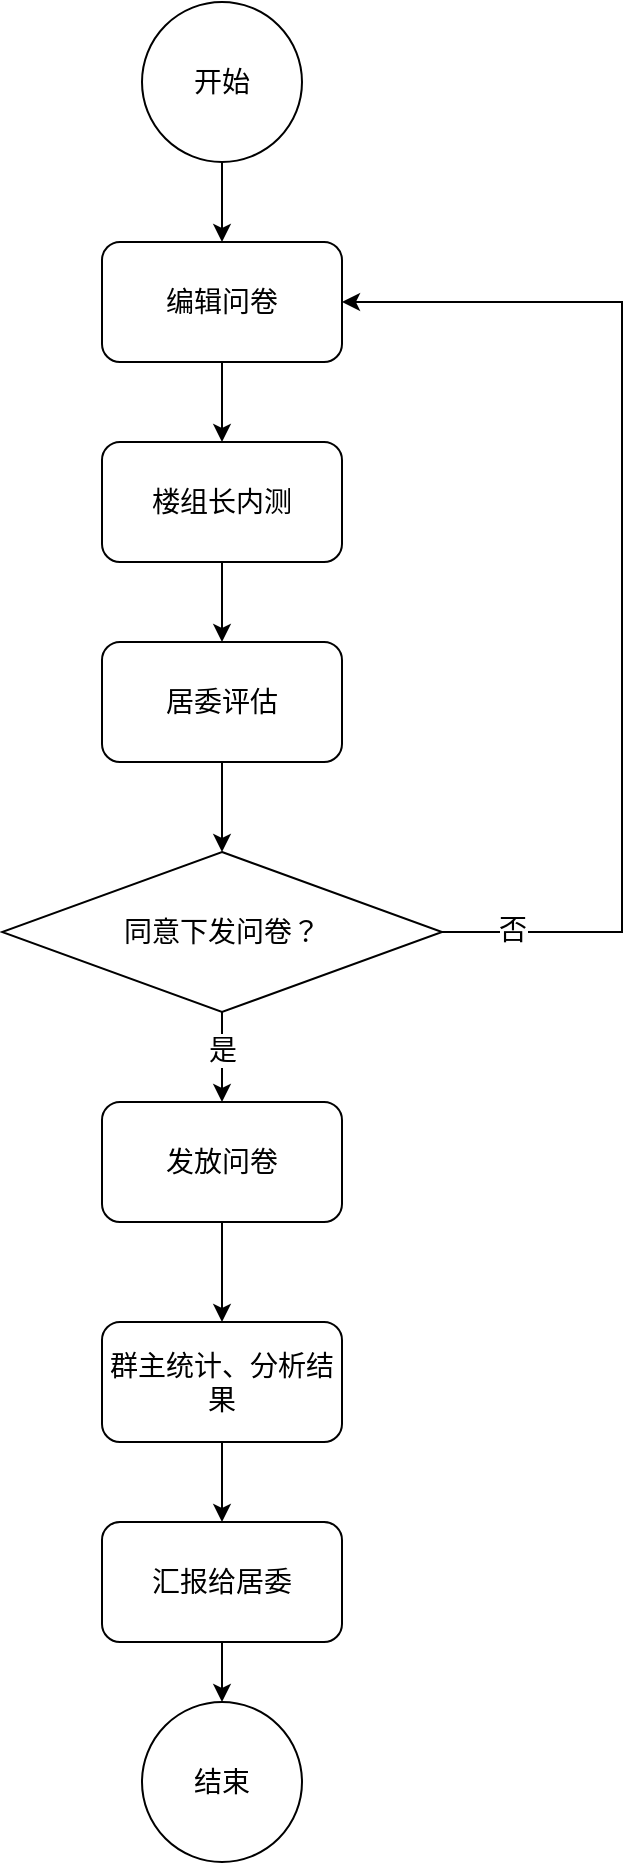 <mxfile version="17.4.0" type="github">
  <diagram id="qb2QijtlPLX8Nrxyc3IW" name="Page-1">
    <mxGraphModel dx="946" dy="551" grid="1" gridSize="10" guides="1" tooltips="1" connect="1" arrows="1" fold="1" page="1" pageScale="1" pageWidth="827" pageHeight="1169" math="0" shadow="0">
      <root>
        <mxCell id="0" />
        <mxCell id="1" parent="0" />
        <mxCell id="e_Ku7SED3-dMAhRjCooA-3" style="edgeStyle=orthogonalEdgeStyle;rounded=0;orthogonalLoop=1;jettySize=auto;html=1;exitX=0.5;exitY=1;exitDx=0;exitDy=0;entryX=0.5;entryY=0;entryDx=0;entryDy=0;fontSize=14;" edge="1" parent="1" source="e_Ku7SED3-dMAhRjCooA-1" target="e_Ku7SED3-dMAhRjCooA-2">
          <mxGeometry relative="1" as="geometry" />
        </mxCell>
        <mxCell id="e_Ku7SED3-dMAhRjCooA-1" value="开始" style="ellipse;whiteSpace=wrap;html=1;aspect=fixed;fontSize=14;" vertex="1" parent="1">
          <mxGeometry x="160" y="80" width="80" height="80" as="geometry" />
        </mxCell>
        <mxCell id="e_Ku7SED3-dMAhRjCooA-5" style="edgeStyle=orthogonalEdgeStyle;rounded=0;orthogonalLoop=1;jettySize=auto;html=1;exitX=0.5;exitY=1;exitDx=0;exitDy=0;entryX=0.5;entryY=0;entryDx=0;entryDy=0;fontSize=14;" edge="1" parent="1" source="e_Ku7SED3-dMAhRjCooA-2" target="e_Ku7SED3-dMAhRjCooA-4">
          <mxGeometry relative="1" as="geometry" />
        </mxCell>
        <mxCell id="e_Ku7SED3-dMAhRjCooA-2" value="编辑问卷" style="rounded=1;whiteSpace=wrap;html=1;fontSize=14;" vertex="1" parent="1">
          <mxGeometry x="140" y="200" width="120" height="60" as="geometry" />
        </mxCell>
        <mxCell id="e_Ku7SED3-dMAhRjCooA-7" style="edgeStyle=orthogonalEdgeStyle;rounded=0;orthogonalLoop=1;jettySize=auto;html=1;exitX=0.5;exitY=1;exitDx=0;exitDy=0;entryX=0.5;entryY=0;entryDx=0;entryDy=0;fontSize=14;" edge="1" parent="1" source="e_Ku7SED3-dMAhRjCooA-4" target="e_Ku7SED3-dMAhRjCooA-6">
          <mxGeometry relative="1" as="geometry" />
        </mxCell>
        <mxCell id="e_Ku7SED3-dMAhRjCooA-4" value="楼组长内测" style="rounded=1;whiteSpace=wrap;html=1;fontSize=14;" vertex="1" parent="1">
          <mxGeometry x="140" y="300" width="120" height="60" as="geometry" />
        </mxCell>
        <mxCell id="e_Ku7SED3-dMAhRjCooA-9" style="edgeStyle=orthogonalEdgeStyle;rounded=0;orthogonalLoop=1;jettySize=auto;html=1;exitX=0.5;exitY=1;exitDx=0;exitDy=0;entryX=0.5;entryY=0;entryDx=0;entryDy=0;fontSize=14;" edge="1" parent="1" source="e_Ku7SED3-dMAhRjCooA-6" target="e_Ku7SED3-dMAhRjCooA-8">
          <mxGeometry relative="1" as="geometry" />
        </mxCell>
        <mxCell id="e_Ku7SED3-dMAhRjCooA-6" value="居委评估" style="rounded=1;whiteSpace=wrap;html=1;fontSize=14;" vertex="1" parent="1">
          <mxGeometry x="140" y="400" width="120" height="60" as="geometry" />
        </mxCell>
        <mxCell id="e_Ku7SED3-dMAhRjCooA-11" style="edgeStyle=orthogonalEdgeStyle;rounded=0;orthogonalLoop=1;jettySize=auto;html=1;exitX=1;exitY=0.5;exitDx=0;exitDy=0;entryX=1;entryY=0.5;entryDx=0;entryDy=0;fontSize=14;" edge="1" parent="1" source="e_Ku7SED3-dMAhRjCooA-8" target="e_Ku7SED3-dMAhRjCooA-2">
          <mxGeometry relative="1" as="geometry">
            <Array as="points">
              <mxPoint x="400" y="545" />
              <mxPoint x="400" y="230" />
            </Array>
          </mxGeometry>
        </mxCell>
        <mxCell id="e_Ku7SED3-dMAhRjCooA-12" value="否" style="edgeLabel;html=1;align=center;verticalAlign=middle;resizable=0;points=[];fontSize=14;" vertex="1" connectable="0" parent="e_Ku7SED3-dMAhRjCooA-11">
          <mxGeometry x="-0.877" y="1" relative="1" as="geometry">
            <mxPoint x="1" as="offset" />
          </mxGeometry>
        </mxCell>
        <mxCell id="e_Ku7SED3-dMAhRjCooA-14" style="edgeStyle=orthogonalEdgeStyle;rounded=0;orthogonalLoop=1;jettySize=auto;html=1;exitX=0.5;exitY=1;exitDx=0;exitDy=0;entryX=0.5;entryY=0;entryDx=0;entryDy=0;fontSize=14;" edge="1" parent="1" source="e_Ku7SED3-dMAhRjCooA-8" target="e_Ku7SED3-dMAhRjCooA-13">
          <mxGeometry relative="1" as="geometry" />
        </mxCell>
        <mxCell id="e_Ku7SED3-dMAhRjCooA-19" value="是" style="edgeLabel;html=1;align=center;verticalAlign=middle;resizable=0;points=[];fontSize=14;" vertex="1" connectable="0" parent="e_Ku7SED3-dMAhRjCooA-14">
          <mxGeometry x="-0.156" y="3" relative="1" as="geometry">
            <mxPoint x="-3" as="offset" />
          </mxGeometry>
        </mxCell>
        <mxCell id="e_Ku7SED3-dMAhRjCooA-8" value="同意下发问卷？" style="rhombus;whiteSpace=wrap;html=1;fontSize=14;" vertex="1" parent="1">
          <mxGeometry x="90" y="505" width="220" height="80" as="geometry" />
        </mxCell>
        <mxCell id="e_Ku7SED3-dMAhRjCooA-16" style="edgeStyle=orthogonalEdgeStyle;rounded=0;orthogonalLoop=1;jettySize=auto;html=1;exitX=0.5;exitY=1;exitDx=0;exitDy=0;entryX=0.5;entryY=0;entryDx=0;entryDy=0;fontSize=14;" edge="1" parent="1" source="e_Ku7SED3-dMAhRjCooA-13" target="e_Ku7SED3-dMAhRjCooA-15">
          <mxGeometry relative="1" as="geometry" />
        </mxCell>
        <mxCell id="e_Ku7SED3-dMAhRjCooA-13" value="发放问卷" style="rounded=1;whiteSpace=wrap;html=1;fontSize=14;" vertex="1" parent="1">
          <mxGeometry x="140" y="630" width="120" height="60" as="geometry" />
        </mxCell>
        <mxCell id="e_Ku7SED3-dMAhRjCooA-18" style="edgeStyle=orthogonalEdgeStyle;rounded=0;orthogonalLoop=1;jettySize=auto;html=1;exitX=0.5;exitY=1;exitDx=0;exitDy=0;entryX=0.5;entryY=0;entryDx=0;entryDy=0;fontSize=14;" edge="1" parent="1" source="e_Ku7SED3-dMAhRjCooA-15" target="e_Ku7SED3-dMAhRjCooA-17">
          <mxGeometry relative="1" as="geometry" />
        </mxCell>
        <mxCell id="e_Ku7SED3-dMAhRjCooA-15" value="群主统计、分析结果" style="rounded=1;whiteSpace=wrap;html=1;fontSize=14;" vertex="1" parent="1">
          <mxGeometry x="140" y="740" width="120" height="60" as="geometry" />
        </mxCell>
        <mxCell id="e_Ku7SED3-dMAhRjCooA-21" style="edgeStyle=orthogonalEdgeStyle;rounded=0;orthogonalLoop=1;jettySize=auto;html=1;exitX=0.5;exitY=1;exitDx=0;exitDy=0;entryX=0.5;entryY=0;entryDx=0;entryDy=0;fontSize=14;" edge="1" parent="1" source="e_Ku7SED3-dMAhRjCooA-17" target="e_Ku7SED3-dMAhRjCooA-20">
          <mxGeometry relative="1" as="geometry" />
        </mxCell>
        <mxCell id="e_Ku7SED3-dMAhRjCooA-17" value="汇报给居委" style="rounded=1;whiteSpace=wrap;html=1;fontSize=14;" vertex="1" parent="1">
          <mxGeometry x="140" y="840" width="120" height="60" as="geometry" />
        </mxCell>
        <mxCell id="e_Ku7SED3-dMAhRjCooA-20" value="结束" style="ellipse;whiteSpace=wrap;html=1;aspect=fixed;fontSize=14;" vertex="1" parent="1">
          <mxGeometry x="160" y="930" width="80" height="80" as="geometry" />
        </mxCell>
      </root>
    </mxGraphModel>
  </diagram>
</mxfile>
